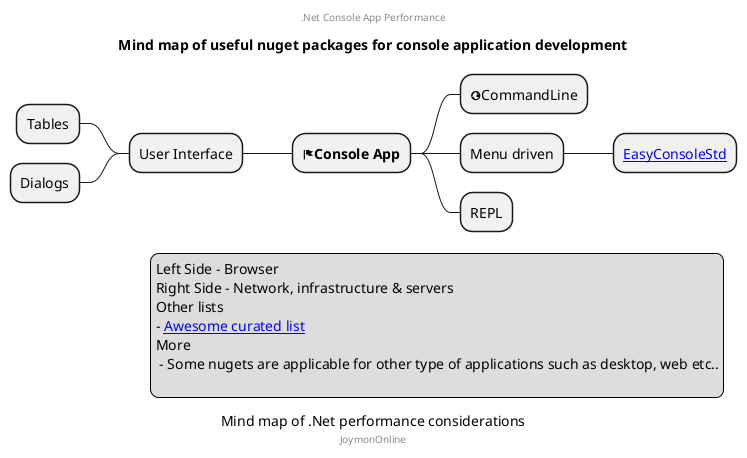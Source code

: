 @startuml
@startmindmap
center header
.Net Console App Performance
endheader

title Mind map of useful nuget packages for console application development 

+ <&flag><b>Console App</b>
++ <&globe>CommandLine
++ Menu driven
+++ [[https://github.com/damianh/EasyConsoleStd EasyConsoleStd]]
++ REPL

-- User Interface
--- Tables
--- Dialogs
caption Mind map of .Net performance considerations
center footer JoymonOnline

legend right
  Left Side - Browser
  Right Side - Network, infrastructure & servers
  Other lists
  - [[https://github.com/quozd/awesome-dotnet#cli Awesome curated list]]
  More
   - Some nugets are applicable for other type of applications such as desktop, web etc..

endlegend
@endmindmap
@enduml
@end